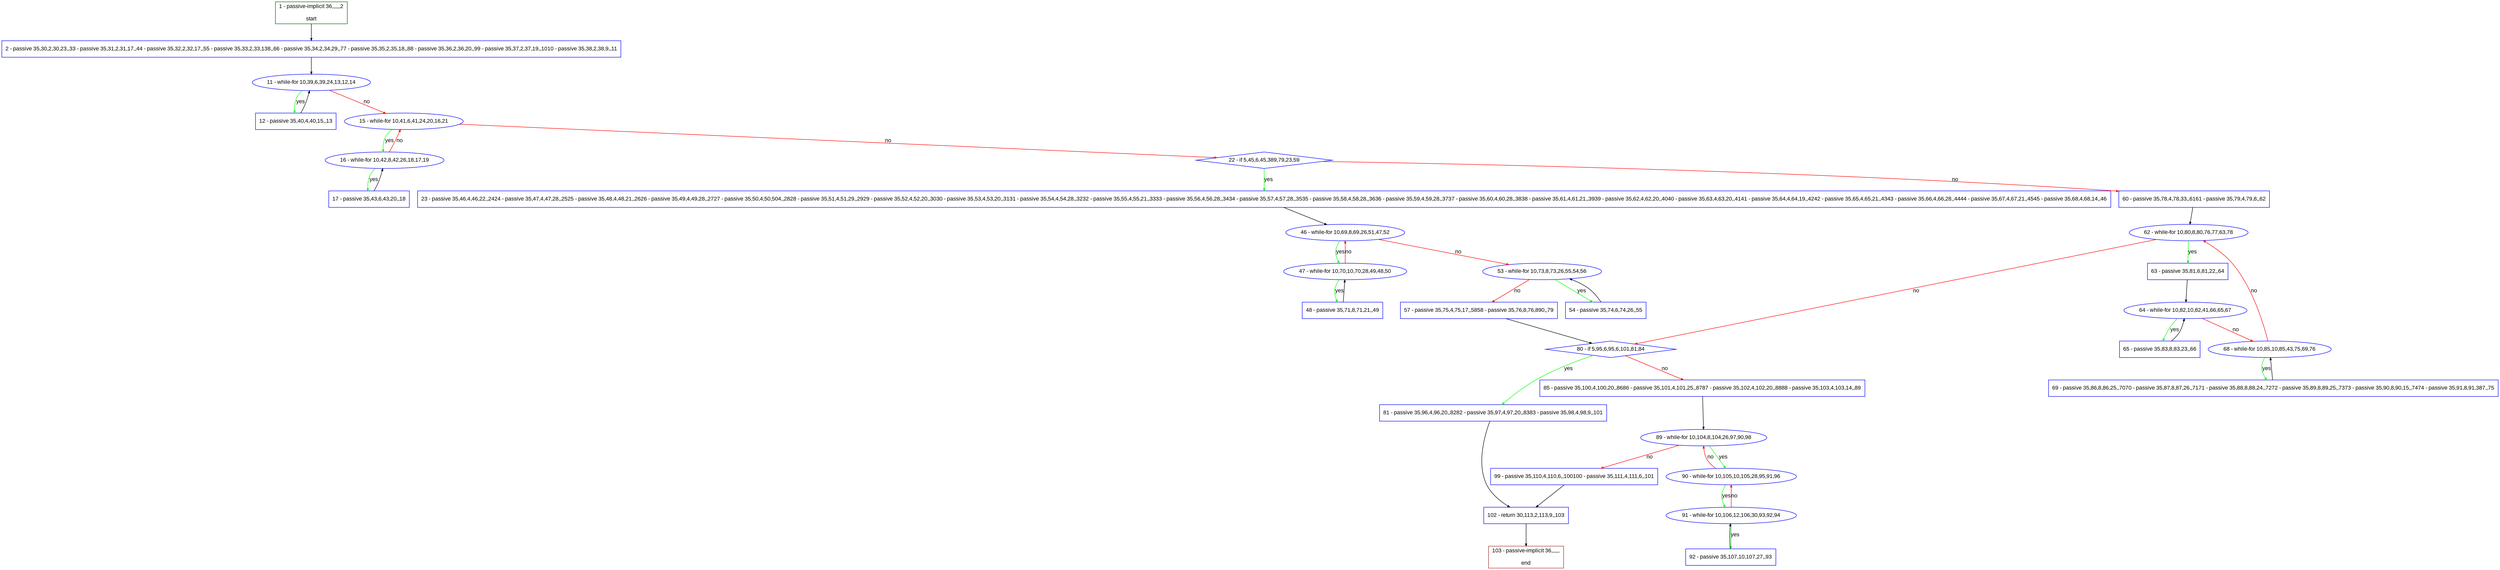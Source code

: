 digraph "" {
  graph [pack="true", label="", fontsize="12", packmode="clust", fontname="Arial", fillcolor="#FFFFCC", bgcolor="white", style="rounded,filled", compound="true"];
  node [node_initialized="no", label="", color="grey", fontsize="12", fillcolor="white", fontname="Arial", style="filled", shape="rectangle", compound="true", fixedsize="false"];
  edge [fontcolor="black", arrowhead="normal", arrowtail="none", arrowsize="0.5", ltail="", label="", color="black", fontsize="12", lhead="", fontname="Arial", dir="forward", compound="true"];
  __N1 [label="2 - passive 35,30,2,30,23,,33 - passive 35,31,2,31,17,,44 - passive 35,32,2,32,17,,55 - passive 35,33,2,33,138,,66 - passive 35,34,2,34,29,,77 - passive 35,35,2,35,18,,88 - passive 35,36,2,36,20,,99 - passive 35,37,2,37,19,,1010 - passive 35,38,2,38,9,,11", color="#0000ff", fillcolor="#ffffff", style="filled", shape="box"];
  __N2 [label="1 - passive-implicit 36,,,,,,2\n\nstart", color="#006400", fillcolor="#ffffff", style="filled", shape="box"];
  __N3 [label="11 - while-for 10,39,6,39,24,13,12,14", color="#0000ff", fillcolor="#ffffff", style="filled", shape="oval"];
  __N4 [label="12 - passive 35,40,4,40,15,,13", color="#0000ff", fillcolor="#ffffff", style="filled", shape="box"];
  __N5 [label="15 - while-for 10,41,6,41,24,20,16,21", color="#0000ff", fillcolor="#ffffff", style="filled", shape="oval"];
  __N6 [label="16 - while-for 10,42,8,42,26,18,17,19", color="#0000ff", fillcolor="#ffffff", style="filled", shape="oval"];
  __N7 [label="22 - if 5,45,6,45,389,79,23,59", color="#0000ff", fillcolor="#ffffff", style="filled", shape="diamond"];
  __N8 [label="17 - passive 35,43,6,43,20,,18", color="#0000ff", fillcolor="#ffffff", style="filled", shape="box"];
  __N9 [label="23 - passive 35,46,4,46,22,,2424 - passive 35,47,4,47,28,,2525 - passive 35,48,4,48,21,,2626 - passive 35,49,4,49,28,,2727 - passive 35,50,4,50,504,,2828 - passive 35,51,4,51,29,,2929 - passive 35,52,4,52,20,,3030 - passive 35,53,4,53,20,,3131 - passive 35,54,4,54,28,,3232 - passive 35,55,4,55,21,,3333 - passive 35,56,4,56,28,,3434 - passive 35,57,4,57,28,,3535 - passive 35,58,4,58,28,,3636 - passive 35,59,4,59,28,,3737 - passive 35,60,4,60,28,,3838 - passive 35,61,4,61,21,,3939 - passive 35,62,4,62,20,,4040 - passive 35,63,4,63,20,,4141 - passive 35,64,4,64,19,,4242 - passive 35,65,4,65,21,,4343 - passive 35,66,4,66,28,,4444 - passive 35,67,4,67,21,,4545 - passive 35,68,4,68,14,,46", color="#0000ff", fillcolor="#ffffff", style="filled", shape="box"];
  __N10 [label="60 - passive 35,78,4,78,33,,6161 - passive 35,79,4,79,8,,62", color="#0000ff", fillcolor="#ffffff", style="filled", shape="box"];
  __N11 [label="46 - while-for 10,69,8,69,26,51,47,52", color="#0000ff", fillcolor="#ffffff", style="filled", shape="oval"];
  __N12 [label="47 - while-for 10,70,10,70,28,49,48,50", color="#0000ff", fillcolor="#ffffff", style="filled", shape="oval"];
  __N13 [label="53 - while-for 10,73,8,73,26,55,54,56", color="#0000ff", fillcolor="#ffffff", style="filled", shape="oval"];
  __N14 [label="48 - passive 35,71,8,71,21,,49", color="#0000ff", fillcolor="#ffffff", style="filled", shape="box"];
  __N15 [label="54 - passive 35,74,6,74,26,,55", color="#0000ff", fillcolor="#ffffff", style="filled", shape="box"];
  __N16 [label="57 - passive 35,75,4,75,17,,5858 - passive 35,76,8,76,890,,79", color="#0000ff", fillcolor="#ffffff", style="filled", shape="box"];
  __N17 [label="80 - if 5,95,6,95,6,101,81,84", color="#0000ff", fillcolor="#ffffff", style="filled", shape="diamond"];
  __N18 [label="62 - while-for 10,80,8,80,76,77,63,78", color="#0000ff", fillcolor="#ffffff", style="filled", shape="oval"];
  __N19 [label="63 - passive 35,81,6,81,22,,64", color="#0000ff", fillcolor="#ffffff", style="filled", shape="box"];
  __N20 [label="64 - while-for 10,82,10,82,41,66,65,67", color="#0000ff", fillcolor="#ffffff", style="filled", shape="oval"];
  __N21 [label="65 - passive 35,83,8,83,23,,66", color="#0000ff", fillcolor="#ffffff", style="filled", shape="box"];
  __N22 [label="68 - while-for 10,85,10,85,43,75,69,76", color="#0000ff", fillcolor="#ffffff", style="filled", shape="oval"];
  __N23 [label="69 - passive 35,86,8,86,25,,7070 - passive 35,87,8,87,26,,7171 - passive 35,88,8,88,24,,7272 - passive 35,89,8,89,25,,7373 - passive 35,90,8,90,15,,7474 - passive 35,91,8,91,387,,75", color="#0000ff", fillcolor="#ffffff", style="filled", shape="box"];
  __N24 [label="81 - passive 35,96,4,96,20,,8282 - passive 35,97,4,97,20,,8383 - passive 35,98,4,98,9,,101", color="#0000ff", fillcolor="#ffffff", style="filled", shape="box"];
  __N25 [label="85 - passive 35,100,4,100,20,,8686 - passive 35,101,4,101,25,,8787 - passive 35,102,4,102,20,,8888 - passive 35,103,4,103,14,,89", color="#0000ff", fillcolor="#ffffff", style="filled", shape="box"];
  __N26 [label="102 - return 30,113,2,113,9,,103", color="#0000ff", fillcolor="#ffffff", style="filled", shape="box"];
  __N27 [label="89 - while-for 10,104,8,104,26,97,90,98", color="#0000ff", fillcolor="#ffffff", style="filled", shape="oval"];
  __N28 [label="90 - while-for 10,105,10,105,28,95,91,96", color="#0000ff", fillcolor="#ffffff", style="filled", shape="oval"];
  __N29 [label="99 - passive 35,110,4,110,6,,100100 - passive 35,111,4,111,6,,101", color="#0000ff", fillcolor="#ffffff", style="filled", shape="box"];
  __N30 [label="91 - while-for 10,106,12,106,30,93,92,94", color="#0000ff", fillcolor="#ffffff", style="filled", shape="oval"];
  __N31 [label="92 - passive 35,107,10,107,27,,93", color="#0000ff", fillcolor="#ffffff", style="filled", shape="box"];
  __N32 [label="103 - passive-implicit 36,,,,,,\n\nend", color="#a52a2a", fillcolor="#ffffff", style="filled", shape="box"];
  __N2 -> __N1 [arrowhead="normal", arrowtail="none", color="#000000", label="", dir="forward"];
  __N1 -> __N3 [arrowhead="normal", arrowtail="none", color="#000000", label="", dir="forward"];
  __N3 -> __N4 [arrowhead="normal", arrowtail="none", color="#00ff00", label="yes", dir="forward"];
  __N4 -> __N3 [arrowhead="normal", arrowtail="none", color="#000000", label="", dir="forward"];
  __N3 -> __N5 [arrowhead="normal", arrowtail="none", color="#ff0000", label="no", dir="forward"];
  __N5 -> __N6 [arrowhead="normal", arrowtail="none", color="#00ff00", label="yes", dir="forward"];
  __N6 -> __N5 [arrowhead="normal", arrowtail="none", color="#ff0000", label="no", dir="forward"];
  __N5 -> __N7 [arrowhead="normal", arrowtail="none", color="#ff0000", label="no", dir="forward"];
  __N6 -> __N8 [arrowhead="normal", arrowtail="none", color="#00ff00", label="yes", dir="forward"];
  __N8 -> __N6 [arrowhead="normal", arrowtail="none", color="#000000", label="", dir="forward"];
  __N7 -> __N9 [arrowhead="normal", arrowtail="none", color="#00ff00", label="yes", dir="forward"];
  __N7 -> __N10 [arrowhead="normal", arrowtail="none", color="#ff0000", label="no", dir="forward"];
  __N9 -> __N11 [arrowhead="normal", arrowtail="none", color="#000000", label="", dir="forward"];
  __N11 -> __N12 [arrowhead="normal", arrowtail="none", color="#00ff00", label="yes", dir="forward"];
  __N12 -> __N11 [arrowhead="normal", arrowtail="none", color="#ff0000", label="no", dir="forward"];
  __N11 -> __N13 [arrowhead="normal", arrowtail="none", color="#ff0000", label="no", dir="forward"];
  __N12 -> __N14 [arrowhead="normal", arrowtail="none", color="#00ff00", label="yes", dir="forward"];
  __N14 -> __N12 [arrowhead="normal", arrowtail="none", color="#000000", label="", dir="forward"];
  __N13 -> __N15 [arrowhead="normal", arrowtail="none", color="#00ff00", label="yes", dir="forward"];
  __N15 -> __N13 [arrowhead="normal", arrowtail="none", color="#000000", label="", dir="forward"];
  __N13 -> __N16 [arrowhead="normal", arrowtail="none", color="#ff0000", label="no", dir="forward"];
  __N16 -> __N17 [arrowhead="normal", arrowtail="none", color="#000000", label="", dir="forward"];
  __N10 -> __N18 [arrowhead="normal", arrowtail="none", color="#000000", label="", dir="forward"];
  __N18 -> __N19 [arrowhead="normal", arrowtail="none", color="#00ff00", label="yes", dir="forward"];
  __N18 -> __N17 [arrowhead="normal", arrowtail="none", color="#ff0000", label="no", dir="forward"];
  __N19 -> __N20 [arrowhead="normal", arrowtail="none", color="#000000", label="", dir="forward"];
  __N20 -> __N21 [arrowhead="normal", arrowtail="none", color="#00ff00", label="yes", dir="forward"];
  __N21 -> __N20 [arrowhead="normal", arrowtail="none", color="#000000", label="", dir="forward"];
  __N20 -> __N22 [arrowhead="normal", arrowtail="none", color="#ff0000", label="no", dir="forward"];
  __N22 -> __N18 [arrowhead="normal", arrowtail="none", color="#ff0000", label="no", dir="forward"];
  __N22 -> __N23 [arrowhead="normal", arrowtail="none", color="#00ff00", label="yes", dir="forward"];
  __N23 -> __N22 [arrowhead="normal", arrowtail="none", color="#000000", label="", dir="forward"];
  __N17 -> __N24 [arrowhead="normal", arrowtail="none", color="#00ff00", label="yes", dir="forward"];
  __N17 -> __N25 [arrowhead="normal", arrowtail="none", color="#ff0000", label="no", dir="forward"];
  __N24 -> __N26 [arrowhead="normal", arrowtail="none", color="#000000", label="", dir="forward"];
  __N25 -> __N27 [arrowhead="normal", arrowtail="none", color="#000000", label="", dir="forward"];
  __N27 -> __N28 [arrowhead="normal", arrowtail="none", color="#00ff00", label="yes", dir="forward"];
  __N28 -> __N27 [arrowhead="normal", arrowtail="none", color="#ff0000", label="no", dir="forward"];
  __N27 -> __N29 [arrowhead="normal", arrowtail="none", color="#ff0000", label="no", dir="forward"];
  __N28 -> __N30 [arrowhead="normal", arrowtail="none", color="#00ff00", label="yes", dir="forward"];
  __N30 -> __N28 [arrowhead="normal", arrowtail="none", color="#ff0000", label="no", dir="forward"];
  __N30 -> __N31 [arrowhead="normal", arrowtail="none", color="#00ff00", label="yes", dir="forward"];
  __N31 -> __N30 [arrowhead="normal", arrowtail="none", color="#000000", label="", dir="forward"];
  __N29 -> __N26 [arrowhead="normal", arrowtail="none", color="#000000", label="", dir="forward"];
  __N26 -> __N32 [arrowhead="normal", arrowtail="none", color="#000000", label="", dir="forward"];
}
